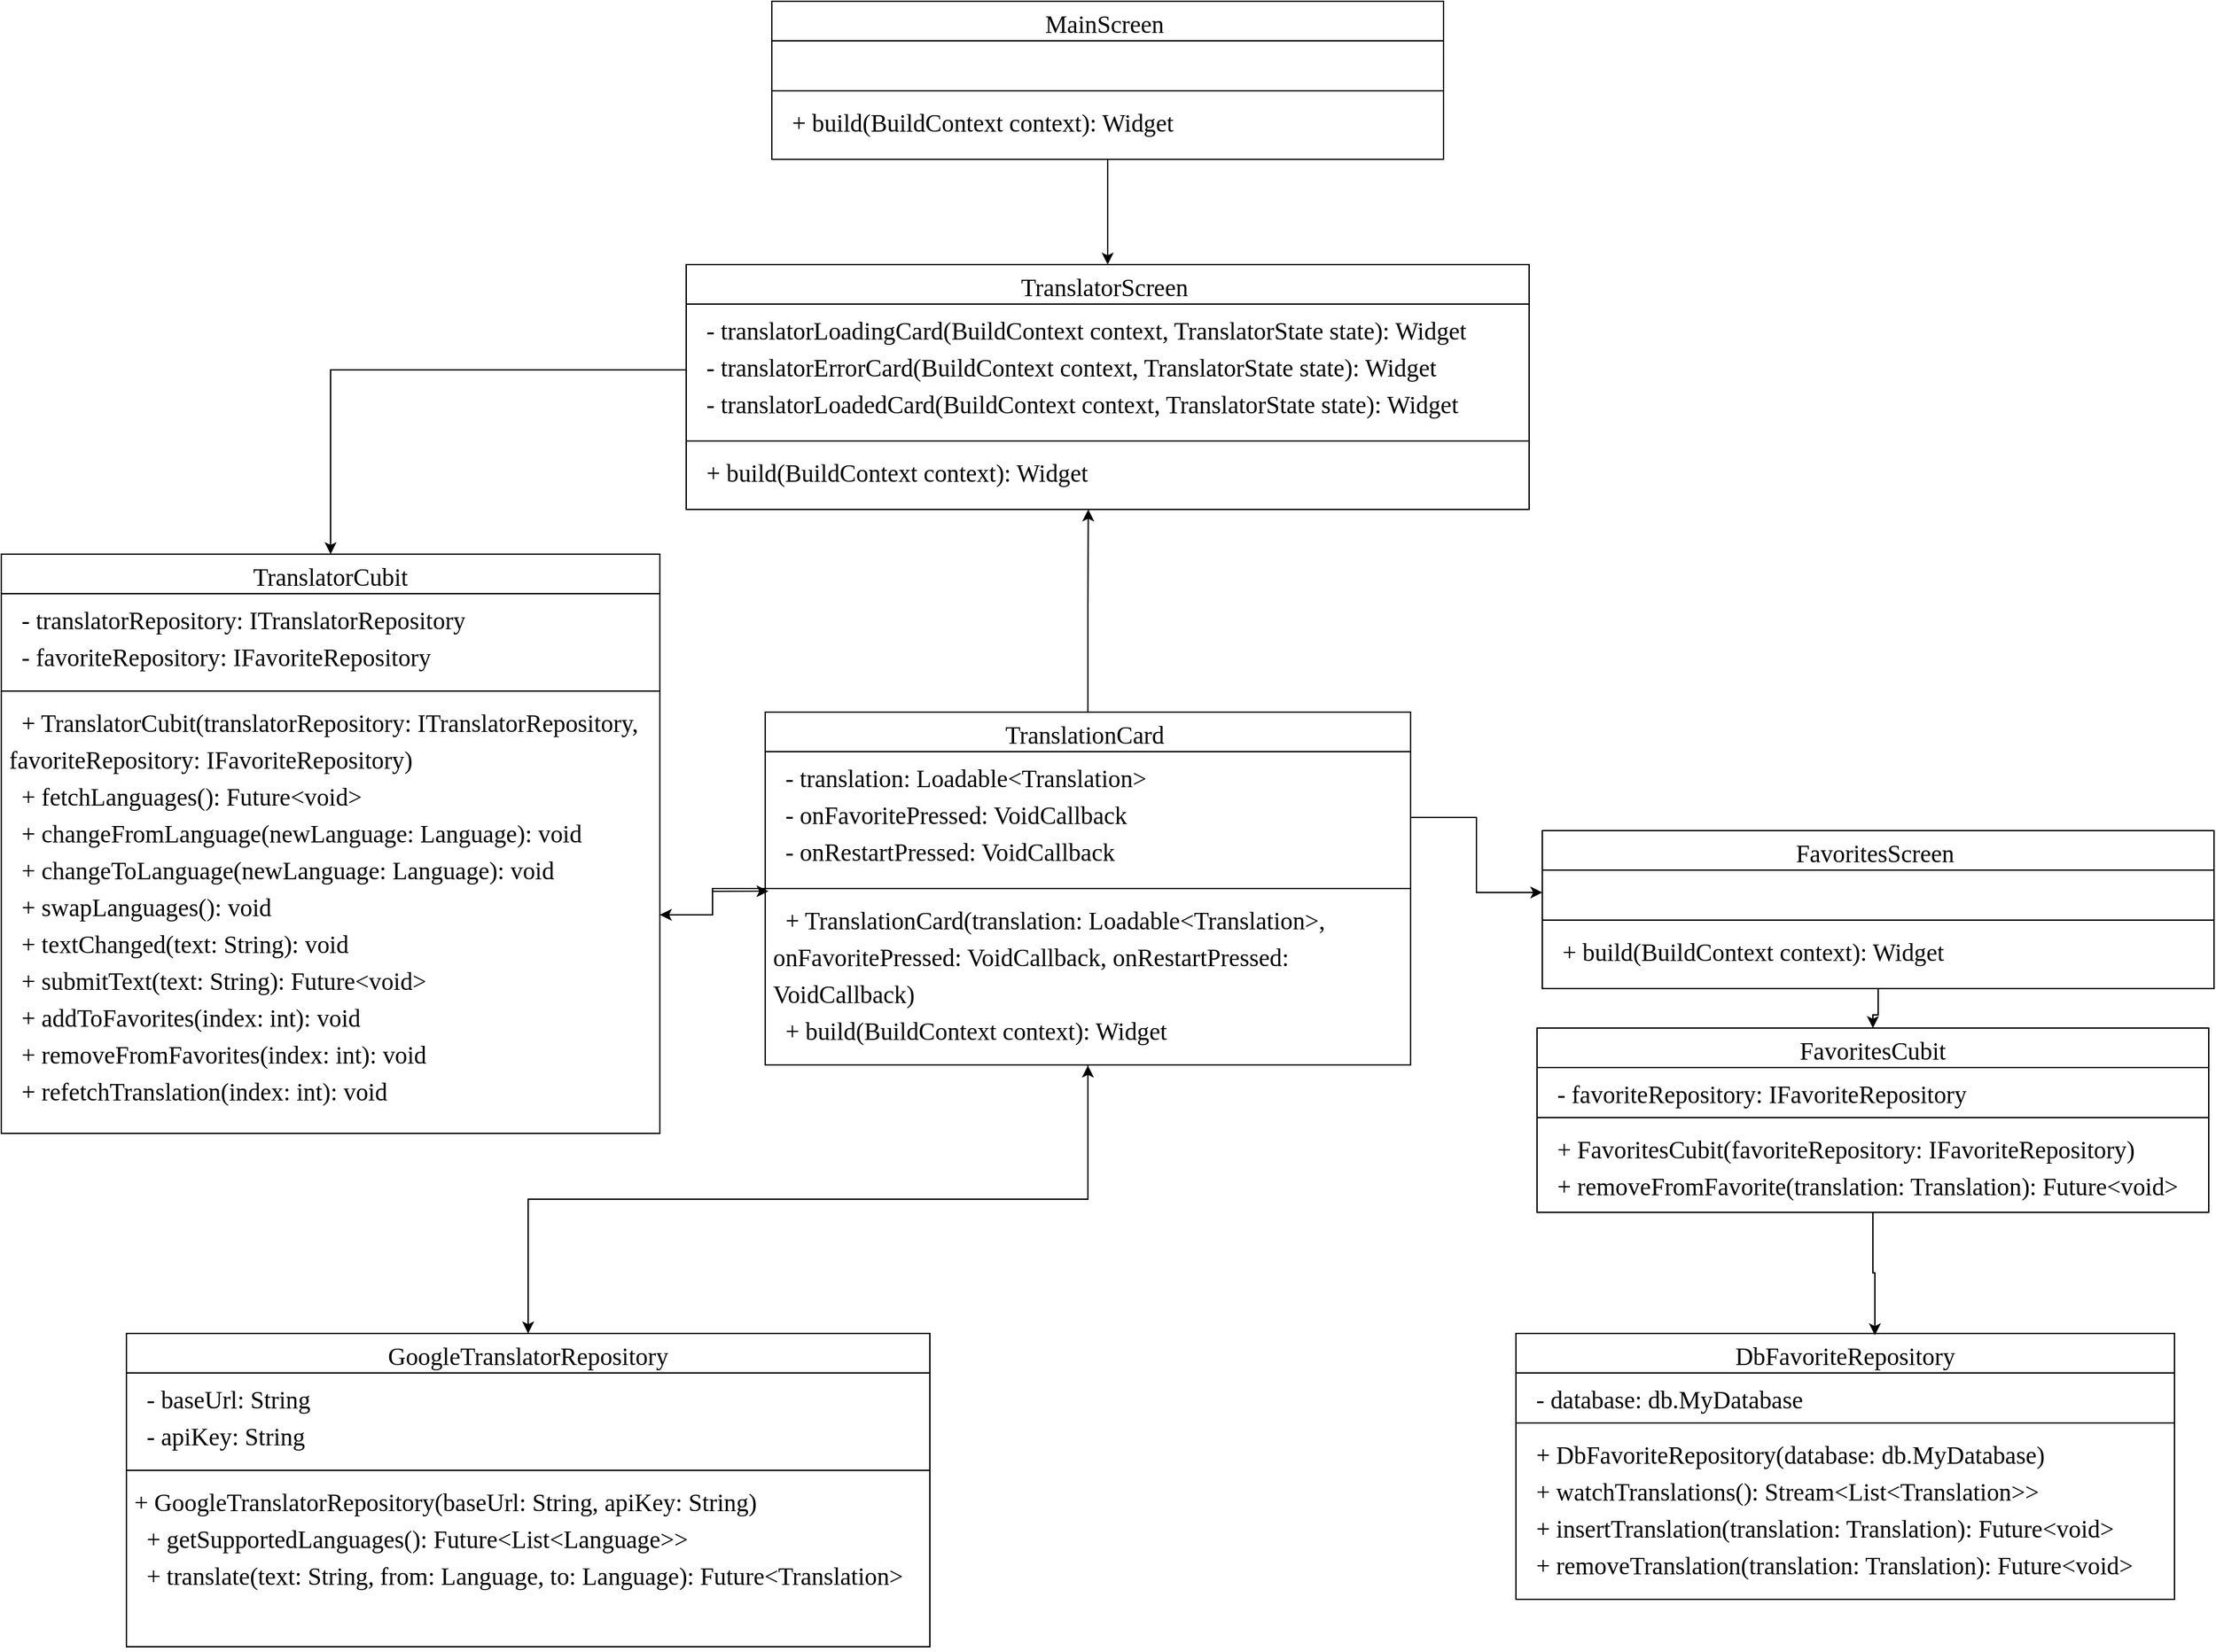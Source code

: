 <mxfile version="24.3.1" type="device">
  <diagram id="C5RBs43oDa-KdzZeNtuy" name="Page-1">
    <mxGraphModel dx="2385" dy="2534" grid="1" gridSize="10" guides="1" tooltips="1" connect="1" arrows="1" fold="1" page="1" pageScale="1" pageWidth="827" pageHeight="1169" math="0" shadow="0">
      <root>
        <mxCell id="WIyWlLk6GJQsqaUBKTNV-0" />
        <mxCell id="WIyWlLk6GJQsqaUBKTNV-1" parent="WIyWlLk6GJQsqaUBKTNV-0" />
        <mxCell id="-8hRT2i1nHLTr9b380bQ-0" value="&lt;span lang=&quot;UK&quot; style=&quot;font-weight: 400; font-size: 14pt; font-family: &amp;quot;Times New Roman&amp;quot;, serif;&quot;&gt;DbFavoriteRepository&lt;/span&gt;&lt;span style=&quot;font-family: -webkit-standard; font-size: medium; font-weight: 400;&quot;&gt;&lt;/span&gt;" style="swimlane;fontStyle=1;align=center;verticalAlign=top;childLayout=stackLayout;horizontal=1;startSize=30;horizontalStack=0;resizeParent=1;resizeParentMax=0;resizeLast=0;collapsible=1;marginBottom=0;whiteSpace=wrap;html=1;" vertex="1" parent="WIyWlLk6GJQsqaUBKTNV-1">
          <mxGeometry x="1200" y="92" width="500" height="202" as="geometry" />
        </mxCell>
        <mxCell id="-8hRT2i1nHLTr9b380bQ-1" value="&lt;p style=&quot;margin: 0cm; font-size: medium; font-family: Calibri, sans-serif; line-height: 24px;&quot; class=&quot;MsoNormal&quot;&gt;&lt;span style=&quot;font-size: 14pt; line-height: 28px; font-family: &amp;quot;Times New Roman&amp;quot;, serif;&quot; lang=&quot;UK&quot;&gt;&amp;nbsp;&amp;nbsp;- database: db.MyDatabase&lt;/span&gt;&lt;/p&gt;" style="text;strokeColor=none;fillColor=none;align=left;verticalAlign=top;spacingLeft=4;spacingRight=4;overflow=hidden;rotatable=0;points=[[0,0.5],[1,0.5]];portConstraint=eastwest;whiteSpace=wrap;html=1;" vertex="1" parent="-8hRT2i1nHLTr9b380bQ-0">
          <mxGeometry y="30" width="500" height="34" as="geometry" />
        </mxCell>
        <mxCell id="-8hRT2i1nHLTr9b380bQ-2" value="" style="line;strokeWidth=1;fillColor=none;align=left;verticalAlign=middle;spacingTop=-1;spacingLeft=3;spacingRight=3;rotatable=0;labelPosition=right;points=[];portConstraint=eastwest;strokeColor=inherit;" vertex="1" parent="-8hRT2i1nHLTr9b380bQ-0">
          <mxGeometry y="64" width="500" height="8" as="geometry" />
        </mxCell>
        <mxCell id="-8hRT2i1nHLTr9b380bQ-3" value="&lt;p style=&quot;margin: 0cm; font-size: medium; font-family: Calibri, sans-serif; line-height: 24px;&quot; class=&quot;MsoNormal&quot;&gt;&lt;span style=&quot;font-size: 14pt; line-height: 28px; font-family: &amp;quot;Times New Roman&amp;quot;, serif;&quot; lang=&quot;UK&quot;&gt;&amp;nbsp;&amp;nbsp;+ DbFavoriteRepository(database: db.MyDatabase)&lt;/span&gt;&lt;/p&gt;&lt;p style=&quot;margin: 0cm; font-size: medium; font-family: Calibri, sans-serif; line-height: 24px;&quot; class=&quot;MsoNormal&quot;&gt;&lt;span style=&quot;font-size: 14pt; line-height: 28px; font-family: &amp;quot;Times New Roman&amp;quot;, serif;&quot; lang=&quot;UK&quot;&gt;&amp;nbsp;&amp;nbsp;+ watchTranslations(): Stream&amp;lt;List&amp;lt;Translation&amp;gt;&amp;gt;&lt;/span&gt;&lt;/p&gt;&lt;p style=&quot;margin: 0cm; font-size: medium; font-family: Calibri, sans-serif; line-height: 24px;&quot; class=&quot;MsoNormal&quot;&gt;&lt;span style=&quot;font-size: 14pt; line-height: 28px; font-family: &amp;quot;Times New Roman&amp;quot;, serif;&quot; lang=&quot;UK&quot;&gt;&amp;nbsp;&amp;nbsp;+ insertTranslation(translation: Translation): Future&amp;lt;void&amp;gt;&lt;/span&gt;&lt;/p&gt;&lt;p style=&quot;margin: 0cm; font-size: medium; font-family: Calibri, sans-serif; line-height: 24px;&quot; class=&quot;MsoNormal&quot;&gt;&lt;span style=&quot;font-size: 14pt; line-height: 28px; font-family: &amp;quot;Times New Roman&amp;quot;, serif;&quot; lang=&quot;UK&quot;&gt;&amp;nbsp;&amp;nbsp;+ removeTranslation(translation: Translation): Future&amp;lt;void&amp;gt;&lt;/span&gt;&lt;/p&gt;" style="text;strokeColor=none;fillColor=none;align=left;verticalAlign=top;spacingLeft=4;spacingRight=4;overflow=hidden;rotatable=0;points=[[0,0.5],[1,0.5]];portConstraint=eastwest;whiteSpace=wrap;html=1;" vertex="1" parent="-8hRT2i1nHLTr9b380bQ-0">
          <mxGeometry y="72" width="500" height="130" as="geometry" />
        </mxCell>
        <mxCell id="-8hRT2i1nHLTr9b380bQ-4" value="&lt;span style=&quot;font-weight: 400; text-align: start; font-size: 14pt; font-family: &amp;quot;Times New Roman&amp;quot;, serif;&quot; lang=&quot;UK&quot;&gt;GoogleTranslatorRepository&lt;/span&gt;&lt;span style=&quot;font-family: -webkit-standard; font-size: medium; font-weight: 400; text-align: start;&quot;&gt;&lt;/span&gt;&lt;br&gt;&lt;br&gt;&lt;span style=&quot;font-family: -webkit-standard; font-size: medium; font-weight: 400;&quot;&gt;&lt;/span&gt;" style="swimlane;fontStyle=1;align=center;verticalAlign=top;childLayout=stackLayout;horizontal=1;startSize=30;horizontalStack=0;resizeParent=1;resizeParentMax=0;resizeLast=0;collapsible=1;marginBottom=0;whiteSpace=wrap;html=1;" vertex="1" parent="WIyWlLk6GJQsqaUBKTNV-1">
          <mxGeometry x="145" y="92" width="610" height="238" as="geometry" />
        </mxCell>
        <mxCell id="-8hRT2i1nHLTr9b380bQ-5" value="&lt;p style=&quot;margin: 0cm; font-size: medium; font-family: Calibri, sans-serif; line-height: 24px;&quot; class=&quot;MsoNormal&quot;&gt;&lt;span style=&quot;font-size: 14pt; line-height: 28px; font-family: &amp;quot;Times New Roman&amp;quot;, serif;&quot; lang=&quot;UK&quot;&gt;&amp;nbsp;&amp;nbsp;- baseUrl: String&lt;/span&gt;&lt;/p&gt;&lt;p style=&quot;margin: 0cm; font-size: medium; font-family: Calibri, sans-serif; line-height: 24px;&quot; class=&quot;MsoNormal&quot;&gt;&lt;span style=&quot;font-size: 14pt; line-height: 28px; font-family: &amp;quot;Times New Roman&amp;quot;, serif;&quot; lang=&quot;UK&quot;&gt;&amp;nbsp;&amp;nbsp;- apiKey: String&lt;/span&gt;&lt;/p&gt;" style="text;strokeColor=none;fillColor=none;align=left;verticalAlign=top;spacingLeft=4;spacingRight=4;overflow=hidden;rotatable=0;points=[[0,0.5],[1,0.5]];portConstraint=eastwest;whiteSpace=wrap;html=1;" vertex="1" parent="-8hRT2i1nHLTr9b380bQ-4">
          <mxGeometry y="30" width="610" height="70" as="geometry" />
        </mxCell>
        <mxCell id="-8hRT2i1nHLTr9b380bQ-6" value="" style="line;strokeWidth=1;fillColor=none;align=left;verticalAlign=middle;spacingTop=-1;spacingLeft=3;spacingRight=3;rotatable=0;labelPosition=right;points=[];portConstraint=eastwest;strokeColor=inherit;" vertex="1" parent="-8hRT2i1nHLTr9b380bQ-4">
          <mxGeometry y="100" width="610" height="8" as="geometry" />
        </mxCell>
        <mxCell id="-8hRT2i1nHLTr9b380bQ-7" value="&lt;p style=&quot;margin: 0cm; font-size: medium; font-family: Calibri, sans-serif; line-height: 24px;&quot; class=&quot;MsoNormal&quot;&gt;&lt;span style=&quot;font-size: 14pt; line-height: 28px; font-family: &amp;quot;Times New Roman&amp;quot;, serif;&quot; lang=&quot;UK&quot;&gt;+ GoogleTranslatorRepository(baseUrl: String, apiKey: String)&lt;/span&gt;&lt;/p&gt;&lt;p style=&quot;margin: 0cm; font-size: medium; font-family: Calibri, sans-serif; line-height: 24px;&quot; class=&quot;MsoNormal&quot;&gt;&lt;span style=&quot;font-size: 14pt; line-height: 28px; font-family: &amp;quot;Times New Roman&amp;quot;, serif;&quot; lang=&quot;UK&quot;&gt;&amp;nbsp;&amp;nbsp;+ getSupportedLanguages(): Future&amp;lt;List&amp;lt;Language&amp;gt;&amp;gt;&lt;/span&gt;&lt;/p&gt;&lt;p style=&quot;margin: 0cm; font-size: medium; font-family: Calibri, sans-serif; line-height: 24px;&quot; class=&quot;MsoNormal&quot;&gt;&lt;span style=&quot;font-size: 14pt; line-height: 28px; font-family: &amp;quot;Times New Roman&amp;quot;, serif;&quot; lang=&quot;UK&quot;&gt;&amp;nbsp;&amp;nbsp;+ translate(text: String, from: Language, to: Language): Future&amp;lt;Translation&amp;gt;&lt;/span&gt;&lt;/p&gt;" style="text;strokeColor=none;fillColor=none;align=left;verticalAlign=top;spacingLeft=4;spacingRight=4;overflow=hidden;rotatable=0;points=[[0,0.5],[1,0.5]];portConstraint=eastwest;whiteSpace=wrap;html=1;" vertex="1" parent="-8hRT2i1nHLTr9b380bQ-4">
          <mxGeometry y="108" width="610" height="130" as="geometry" />
        </mxCell>
        <mxCell id="-8hRT2i1nHLTr9b380bQ-8" value="&lt;span style=&quot;font-weight: 400; text-align: start; font-size: 14pt; font-family: &amp;quot;Times New Roman&amp;quot;, serif;&quot; lang=&quot;UK&quot;&gt;FavoritesCubit&lt;/span&gt;&lt;span style=&quot;font-family: -webkit-standard; font-size: medium; font-weight: 400; text-align: start;&quot;&gt;&lt;/span&gt;&lt;br&gt;&lt;br&gt;&lt;span style=&quot;font-family: -webkit-standard; font-size: medium; font-weight: 400;&quot;&gt;&lt;/span&gt;" style="swimlane;fontStyle=1;align=center;verticalAlign=top;childLayout=stackLayout;horizontal=1;startSize=30;horizontalStack=0;resizeParent=1;resizeParentMax=0;resizeLast=0;collapsible=1;marginBottom=0;whiteSpace=wrap;html=1;" vertex="1" parent="WIyWlLk6GJQsqaUBKTNV-1">
          <mxGeometry x="1216" y="-140" width="510" height="140" as="geometry" />
        </mxCell>
        <mxCell id="-8hRT2i1nHLTr9b380bQ-9" value="&lt;p style=&quot;margin: 0cm; font-size: medium; font-family: Calibri, sans-serif; line-height: 24px;&quot; class=&quot;MsoNormal&quot;&gt;&lt;span style=&quot;font-size: 14pt; line-height: 28px; font-family: &amp;quot;Times New Roman&amp;quot;, serif;&quot; lang=&quot;UK&quot;&gt;&amp;nbsp;&amp;nbsp;- favoriteRepository: IFavoriteRepository&lt;/span&gt;&lt;/p&gt;" style="text;strokeColor=none;fillColor=none;align=left;verticalAlign=top;spacingLeft=4;spacingRight=4;overflow=hidden;rotatable=0;points=[[0,0.5],[1,0.5]];portConstraint=eastwest;whiteSpace=wrap;html=1;" vertex="1" parent="-8hRT2i1nHLTr9b380bQ-8">
          <mxGeometry y="30" width="510" height="34" as="geometry" />
        </mxCell>
        <mxCell id="-8hRT2i1nHLTr9b380bQ-10" value="" style="line;strokeWidth=1;fillColor=none;align=left;verticalAlign=middle;spacingTop=-1;spacingLeft=3;spacingRight=3;rotatable=0;labelPosition=right;points=[];portConstraint=eastwest;strokeColor=inherit;" vertex="1" parent="-8hRT2i1nHLTr9b380bQ-8">
          <mxGeometry y="64" width="510" height="8" as="geometry" />
        </mxCell>
        <mxCell id="-8hRT2i1nHLTr9b380bQ-11" value="&lt;p style=&quot;margin: 0cm; font-size: medium; font-family: Calibri, sans-serif; line-height: 24px;&quot; class=&quot;MsoNormal&quot;&gt;&lt;span style=&quot;font-size: 14pt; line-height: 28px; font-family: &amp;quot;Times New Roman&amp;quot;, serif;&quot; lang=&quot;UK&quot;&gt;&amp;nbsp;&amp;nbsp;+ FavoritesCubit(favoriteRepository: IFavoriteRepository)&lt;/span&gt;&lt;/p&gt;&lt;p style=&quot;margin: 0cm; font-size: medium; font-family: Calibri, sans-serif; line-height: 24px;&quot; class=&quot;MsoNormal&quot;&gt;&lt;span style=&quot;font-size: 14pt; line-height: 28px; font-family: &amp;quot;Times New Roman&amp;quot;, serif;&quot; lang=&quot;UK&quot;&gt;&amp;nbsp;&amp;nbsp;+ removeFromFavorite(translation: Translation): Future&amp;lt;void&amp;gt;&lt;/span&gt;&lt;/p&gt;" style="text;strokeColor=none;fillColor=none;align=left;verticalAlign=top;spacingLeft=4;spacingRight=4;overflow=hidden;rotatable=0;points=[[0,0.5],[1,0.5]];portConstraint=eastwest;whiteSpace=wrap;html=1;" vertex="1" parent="-8hRT2i1nHLTr9b380bQ-8">
          <mxGeometry y="72" width="510" height="68" as="geometry" />
        </mxCell>
        <mxCell id="-8hRT2i1nHLTr9b380bQ-12" value="&lt;span style=&quot;font-weight: 400; text-align: start; font-size: 14pt; font-family: &amp;quot;Times New Roman&amp;quot;, serif;&quot; lang=&quot;UK&quot;&gt;TranslatorCubit&lt;/span&gt;&lt;span style=&quot;font-family: -webkit-standard; font-size: medium; font-weight: 400; text-align: start;&quot;&gt;&lt;/span&gt;&lt;br&gt;&lt;br&gt;&lt;span style=&quot;font-family: -webkit-standard; font-size: medium; font-weight: 400;&quot;&gt;&lt;/span&gt;" style="swimlane;fontStyle=1;align=center;verticalAlign=top;childLayout=stackLayout;horizontal=1;startSize=30;horizontalStack=0;resizeParent=1;resizeParentMax=0;resizeLast=0;collapsible=1;marginBottom=0;whiteSpace=wrap;html=1;" vertex="1" parent="WIyWlLk6GJQsqaUBKTNV-1">
          <mxGeometry x="50" y="-500" width="500" height="440" as="geometry" />
        </mxCell>
        <mxCell id="-8hRT2i1nHLTr9b380bQ-13" value="&lt;p style=&quot;margin: 0cm; font-size: medium; font-family: Calibri, sans-serif; line-height: 24px;&quot; class=&quot;MsoNormal&quot;&gt;&lt;span style=&quot;font-size: 14pt; line-height: 28px; font-family: &amp;quot;Times New Roman&amp;quot;, serif;&quot; lang=&quot;UK&quot;&gt;&amp;nbsp;&amp;nbsp;- translatorRepository: ITranslatorRepository&lt;/span&gt;&lt;/p&gt;&lt;p style=&quot;margin: 0cm; font-size: medium; font-family: Calibri, sans-serif; line-height: 24px;&quot; class=&quot;MsoNormal&quot;&gt;&lt;span style=&quot;font-size: 14pt; line-height: 28px; font-family: &amp;quot;Times New Roman&amp;quot;, serif;&quot; lang=&quot;UK&quot;&gt;&amp;nbsp;&amp;nbsp;- favoriteRepository: IFavoriteRepository&lt;/span&gt;&lt;/p&gt;" style="text;strokeColor=none;fillColor=none;align=left;verticalAlign=top;spacingLeft=4;spacingRight=4;overflow=hidden;rotatable=0;points=[[0,0.5],[1,0.5]];portConstraint=eastwest;whiteSpace=wrap;html=1;" vertex="1" parent="-8hRT2i1nHLTr9b380bQ-12">
          <mxGeometry y="30" width="500" height="70" as="geometry" />
        </mxCell>
        <mxCell id="-8hRT2i1nHLTr9b380bQ-14" value="" style="line;strokeWidth=1;fillColor=none;align=left;verticalAlign=middle;spacingTop=-1;spacingLeft=3;spacingRight=3;rotatable=0;labelPosition=right;points=[];portConstraint=eastwest;strokeColor=inherit;" vertex="1" parent="-8hRT2i1nHLTr9b380bQ-12">
          <mxGeometry y="100" width="500" height="8" as="geometry" />
        </mxCell>
        <mxCell id="-8hRT2i1nHLTr9b380bQ-15" value="&lt;p style=&quot;margin: 0cm; font-size: medium; font-family: Calibri, sans-serif; line-height: 24px;&quot; class=&quot;MsoNormal&quot;&gt;&lt;span style=&quot;font-size: 14pt; line-height: 28px; font-family: &amp;quot;Times New Roman&amp;quot;, serif;&quot; lang=&quot;UK&quot;&gt;&amp;nbsp;&amp;nbsp;+ TranslatorCubit(translatorRepository: ITranslatorRepository, favoriteRepository: IFavoriteRepository)&lt;/span&gt;&lt;/p&gt;&lt;p style=&quot;margin: 0cm; font-size: medium; font-family: Calibri, sans-serif; line-height: 24px;&quot; class=&quot;MsoNormal&quot;&gt;&lt;span style=&quot;font-size: 14pt; line-height: 28px; font-family: &amp;quot;Times New Roman&amp;quot;, serif;&quot; lang=&quot;UK&quot;&gt;&amp;nbsp;&amp;nbsp;+ fetchLanguages(): Future&amp;lt;void&amp;gt;&lt;/span&gt;&lt;/p&gt;&lt;p style=&quot;margin: 0cm; font-size: medium; font-family: Calibri, sans-serif; line-height: 24px;&quot; class=&quot;MsoNormal&quot;&gt;&lt;span style=&quot;font-size: 14pt; line-height: 28px; font-family: &amp;quot;Times New Roman&amp;quot;, serif;&quot; lang=&quot;UK&quot;&gt;&amp;nbsp;&amp;nbsp;+ changeFromLanguage(newLanguage: Language): void&lt;/span&gt;&lt;/p&gt;&lt;p style=&quot;margin: 0cm; font-size: medium; font-family: Calibri, sans-serif; line-height: 24px;&quot; class=&quot;MsoNormal&quot;&gt;&lt;span style=&quot;font-size: 14pt; line-height: 28px; font-family: &amp;quot;Times New Roman&amp;quot;, serif;&quot; lang=&quot;UK&quot;&gt;&amp;nbsp;&amp;nbsp;+ changeToLanguage(newLanguage: Language): void&lt;/span&gt;&lt;/p&gt;&lt;p style=&quot;margin: 0cm; font-size: medium; font-family: Calibri, sans-serif; line-height: 24px;&quot; class=&quot;MsoNormal&quot;&gt;&lt;span style=&quot;font-size: 14pt; line-height: 28px; font-family: &amp;quot;Times New Roman&amp;quot;, serif;&quot; lang=&quot;UK&quot;&gt;&amp;nbsp;&amp;nbsp;+ swapLanguages(): void&lt;/span&gt;&lt;/p&gt;&lt;p style=&quot;margin: 0cm; font-size: medium; font-family: Calibri, sans-serif; line-height: 24px;&quot; class=&quot;MsoNormal&quot;&gt;&lt;span style=&quot;font-size: 14pt; line-height: 28px; font-family: &amp;quot;Times New Roman&amp;quot;, serif;&quot; lang=&quot;UK&quot;&gt;&amp;nbsp;&amp;nbsp;+ textChanged(text: String): void&lt;/span&gt;&lt;/p&gt;&lt;p style=&quot;margin: 0cm; font-size: medium; font-family: Calibri, sans-serif; line-height: 24px;&quot; class=&quot;MsoNormal&quot;&gt;&lt;span style=&quot;font-size: 14pt; line-height: 28px; font-family: &amp;quot;Times New Roman&amp;quot;, serif;&quot; lang=&quot;UK&quot;&gt;&amp;nbsp;&amp;nbsp;+ submitText(text: String): Future&amp;lt;void&amp;gt;&lt;/span&gt;&lt;/p&gt;&lt;p style=&quot;margin: 0cm; font-size: medium; font-family: Calibri, sans-serif; line-height: 24px;&quot; class=&quot;MsoNormal&quot;&gt;&lt;span style=&quot;font-size: 14pt; line-height: 28px; font-family: &amp;quot;Times New Roman&amp;quot;, serif;&quot; lang=&quot;UK&quot;&gt;&amp;nbsp;&amp;nbsp;+ addToFavorites(index: int): void&lt;/span&gt;&lt;/p&gt;&lt;p style=&quot;margin: 0cm; font-size: medium; font-family: Calibri, sans-serif; line-height: 24px;&quot; class=&quot;MsoNormal&quot;&gt;&lt;span style=&quot;font-size: 14pt; line-height: 28px; font-family: &amp;quot;Times New Roman&amp;quot;, serif;&quot; lang=&quot;UK&quot;&gt;&amp;nbsp;&amp;nbsp;+ removeFromFavorites(index: int): void&lt;/span&gt;&lt;/p&gt;&lt;p style=&quot;margin: 0cm; font-size: medium; font-family: Calibri, sans-serif; line-height: 24px;&quot; class=&quot;MsoNormal&quot;&gt;&lt;span style=&quot;font-size: 14pt; line-height: 28px; font-family: &amp;quot;Times New Roman&amp;quot;, serif;&quot; lang=&quot;UK&quot;&gt;&amp;nbsp;&amp;nbsp;+ refetchTranslation(index: int): void&lt;/span&gt;&lt;/p&gt;" style="text;strokeColor=none;fillColor=none;align=left;verticalAlign=top;spacingLeft=4;spacingRight=4;overflow=hidden;rotatable=0;points=[[0,0.5],[1,0.5]];portConstraint=eastwest;whiteSpace=wrap;html=1;" vertex="1" parent="-8hRT2i1nHLTr9b380bQ-12">
          <mxGeometry y="108" width="500" height="332" as="geometry" />
        </mxCell>
        <mxCell id="-8hRT2i1nHLTr9b380bQ-36" style="edgeStyle=orthogonalEdgeStyle;rounded=0;orthogonalLoop=1;jettySize=auto;html=1;entryX=1;entryY=0.5;entryDx=0;entryDy=0;" edge="1" parent="WIyWlLk6GJQsqaUBKTNV-1" source="-8hRT2i1nHLTr9b380bQ-16" target="-8hRT2i1nHLTr9b380bQ-15">
          <mxGeometry relative="1" as="geometry" />
        </mxCell>
        <mxCell id="-8hRT2i1nHLTr9b380bQ-40" style="edgeStyle=orthogonalEdgeStyle;rounded=0;orthogonalLoop=1;jettySize=auto;html=1;" edge="1" parent="WIyWlLk6GJQsqaUBKTNV-1" source="-8hRT2i1nHLTr9b380bQ-16" target="-8hRT2i1nHLTr9b380bQ-4">
          <mxGeometry relative="1" as="geometry" />
        </mxCell>
        <mxCell id="-8hRT2i1nHLTr9b380bQ-16" value="&lt;span style=&quot;font-weight: 400; text-align: start; font-size: 14pt; font-family: &amp;quot;Times New Roman&amp;quot;, serif;&quot; lang=&quot;UK&quot;&gt;TranslationCard&amp;nbsp;&lt;/span&gt;&lt;span style=&quot;font-family: -webkit-standard; font-size: medium; font-weight: 400; text-align: start;&quot;&gt;&lt;/span&gt;&lt;br&gt;&lt;br&gt;&lt;span style=&quot;font-family: -webkit-standard; font-size: medium; font-weight: 400;&quot;&gt;&lt;/span&gt;" style="swimlane;fontStyle=1;align=center;verticalAlign=top;childLayout=stackLayout;horizontal=1;startSize=30;horizontalStack=0;resizeParent=1;resizeParentMax=0;resizeLast=0;collapsible=1;marginBottom=0;whiteSpace=wrap;html=1;" vertex="1" parent="WIyWlLk6GJQsqaUBKTNV-1">
          <mxGeometry x="630" y="-380" width="490" height="268" as="geometry" />
        </mxCell>
        <mxCell id="-8hRT2i1nHLTr9b380bQ-17" value="&lt;p style=&quot;margin: 0cm; font-size: medium; font-family: Calibri, sans-serif; line-height: 24px;&quot; class=&quot;MsoNormal&quot;&gt;&lt;span style=&quot;font-size: 14pt; line-height: 28px; font-family: &amp;quot;Times New Roman&amp;quot;, serif;&quot; lang=&quot;UK&quot;&gt;&amp;nbsp;&amp;nbsp;- translation: Loadable&amp;lt;Translation&amp;gt;&lt;/span&gt;&lt;/p&gt;&lt;p style=&quot;margin: 0cm; font-size: medium; font-family: Calibri, sans-serif; line-height: 24px;&quot; class=&quot;MsoNormal&quot;&gt;&lt;span style=&quot;font-size: 14pt; line-height: 28px; font-family: &amp;quot;Times New Roman&amp;quot;, serif;&quot; lang=&quot;UK&quot;&gt;&amp;nbsp;&amp;nbsp;- onFavoritePressed: VoidCallback&lt;/span&gt;&lt;/p&gt;&lt;p style=&quot;margin: 0cm; font-size: medium; font-family: Calibri, sans-serif; line-height: 24px;&quot; class=&quot;MsoNormal&quot;&gt;&lt;span style=&quot;font-size: 14pt; line-height: 28px; font-family: &amp;quot;Times New Roman&amp;quot;, serif;&quot; lang=&quot;UK&quot;&gt;&amp;nbsp;&amp;nbsp;- onRestartPressed: VoidCallback&lt;/span&gt;&lt;/p&gt;" style="text;strokeColor=none;fillColor=none;align=left;verticalAlign=top;spacingLeft=4;spacingRight=4;overflow=hidden;rotatable=0;points=[[0,0.5],[1,0.5]];portConstraint=eastwest;whiteSpace=wrap;html=1;" vertex="1" parent="-8hRT2i1nHLTr9b380bQ-16">
          <mxGeometry y="30" width="490" height="100" as="geometry" />
        </mxCell>
        <mxCell id="-8hRT2i1nHLTr9b380bQ-18" value="" style="line;strokeWidth=1;fillColor=none;align=left;verticalAlign=middle;spacingTop=-1;spacingLeft=3;spacingRight=3;rotatable=0;labelPosition=right;points=[];portConstraint=eastwest;strokeColor=inherit;" vertex="1" parent="-8hRT2i1nHLTr9b380bQ-16">
          <mxGeometry y="130" width="490" height="8" as="geometry" />
        </mxCell>
        <mxCell id="-8hRT2i1nHLTr9b380bQ-19" value="&lt;p style=&quot;margin: 0cm; font-size: medium; font-family: Calibri, sans-serif; line-height: 24px;&quot; class=&quot;MsoNormal&quot;&gt;&lt;span style=&quot;font-size: 14pt; line-height: 28px; font-family: &amp;quot;Times New Roman&amp;quot;, serif;&quot; lang=&quot;UK&quot;&gt;&amp;nbsp;&amp;nbsp;+ TranslationCard(translation: Loadable&amp;lt;Translation&amp;gt;, onFavoritePressed: VoidCallback, onRestartPressed: VoidCallback)&lt;/span&gt;&lt;/p&gt;&lt;p style=&quot;margin: 0cm; font-size: medium; font-family: Calibri, sans-serif; line-height: 24px;&quot; class=&quot;MsoNormal&quot;&gt;&lt;span style=&quot;font-size: 14pt; line-height: 28px; font-family: &amp;quot;Times New Roman&amp;quot;, serif;&quot; lang=&quot;UK&quot;&gt;&amp;nbsp;&amp;nbsp;+ build(BuildContext context): Widget&lt;/span&gt;&lt;/p&gt;" style="text;strokeColor=none;fillColor=none;align=left;verticalAlign=top;spacingLeft=4;spacingRight=4;overflow=hidden;rotatable=0;points=[[0,0.5],[1,0.5]];portConstraint=eastwest;whiteSpace=wrap;html=1;" vertex="1" parent="-8hRT2i1nHLTr9b380bQ-16">
          <mxGeometry y="138" width="490" height="130" as="geometry" />
        </mxCell>
        <mxCell id="-8hRT2i1nHLTr9b380bQ-38" style="edgeStyle=orthogonalEdgeStyle;rounded=0;orthogonalLoop=1;jettySize=auto;html=1;entryX=0.5;entryY=0;entryDx=0;entryDy=0;" edge="1" parent="WIyWlLk6GJQsqaUBKTNV-1" source="-8hRT2i1nHLTr9b380bQ-20" target="-8hRT2i1nHLTr9b380bQ-8">
          <mxGeometry relative="1" as="geometry" />
        </mxCell>
        <mxCell id="-8hRT2i1nHLTr9b380bQ-20" value="&lt;span style=&quot;font-weight: 400; text-align: start; font-size: 14pt; font-family: &amp;quot;Times New Roman&amp;quot;, serif;&quot; lang=&quot;UK&quot;&gt;FavoritesScreen&amp;nbsp;&lt;/span&gt;&lt;span style=&quot;font-family: -webkit-standard; font-size: medium; font-weight: 400; text-align: start;&quot;&gt;&lt;/span&gt;&lt;br&gt;&lt;span style=&quot;font-family: -webkit-standard; font-size: medium; font-weight: 400;&quot;&gt;&lt;/span&gt;" style="swimlane;fontStyle=1;align=center;verticalAlign=top;childLayout=stackLayout;horizontal=1;startSize=30;horizontalStack=0;resizeParent=1;resizeParentMax=0;resizeLast=0;collapsible=1;marginBottom=0;whiteSpace=wrap;html=1;" vertex="1" parent="WIyWlLk6GJQsqaUBKTNV-1">
          <mxGeometry x="1220" y="-290" width="510" height="120" as="geometry" />
        </mxCell>
        <mxCell id="-8hRT2i1nHLTr9b380bQ-21" value="&lt;p style=&quot;margin: 0cm; font-size: medium; font-family: Calibri, sans-serif; line-height: 24px;&quot; class=&quot;MsoNormal&quot;&gt;&lt;br&gt;&lt;/p&gt;" style="text;strokeColor=none;fillColor=none;align=left;verticalAlign=top;spacingLeft=4;spacingRight=4;overflow=hidden;rotatable=0;points=[[0,0.5],[1,0.5]];portConstraint=eastwest;whiteSpace=wrap;html=1;" vertex="1" parent="-8hRT2i1nHLTr9b380bQ-20">
          <mxGeometry y="30" width="510" height="34" as="geometry" />
        </mxCell>
        <mxCell id="-8hRT2i1nHLTr9b380bQ-22" value="" style="line;strokeWidth=1;fillColor=none;align=left;verticalAlign=middle;spacingTop=-1;spacingLeft=3;spacingRight=3;rotatable=0;labelPosition=right;points=[];portConstraint=eastwest;strokeColor=inherit;" vertex="1" parent="-8hRT2i1nHLTr9b380bQ-20">
          <mxGeometry y="64" width="510" height="8" as="geometry" />
        </mxCell>
        <mxCell id="-8hRT2i1nHLTr9b380bQ-23" value="&lt;p style=&quot;margin: 0cm; font-size: medium; font-family: Calibri, sans-serif; line-height: 24px;&quot; class=&quot;MsoNormal&quot;&gt;&lt;span style=&quot;font-size: 14pt; line-height: 28px; font-family: &amp;quot;Times New Roman&amp;quot;, serif;&quot; lang=&quot;UK&quot;&gt;&amp;nbsp;&amp;nbsp;+ build(BuildContext context): Widget&lt;/span&gt;&lt;/p&gt;" style="text;strokeColor=none;fillColor=none;align=left;verticalAlign=top;spacingLeft=4;spacingRight=4;overflow=hidden;rotatable=0;points=[[0,0.5],[1,0.5]];portConstraint=eastwest;whiteSpace=wrap;html=1;" vertex="1" parent="-8hRT2i1nHLTr9b380bQ-20">
          <mxGeometry y="72" width="510" height="48" as="geometry" />
        </mxCell>
        <mxCell id="-8hRT2i1nHLTr9b380bQ-33" style="edgeStyle=orthogonalEdgeStyle;rounded=0;orthogonalLoop=1;jettySize=auto;html=1;entryX=0.5;entryY=0;entryDx=0;entryDy=0;" edge="1" parent="WIyWlLk6GJQsqaUBKTNV-1" source="-8hRT2i1nHLTr9b380bQ-24" target="-8hRT2i1nHLTr9b380bQ-28">
          <mxGeometry relative="1" as="geometry" />
        </mxCell>
        <mxCell id="-8hRT2i1nHLTr9b380bQ-24" value="&lt;span style=&quot;font-weight: 400; text-align: start; font-size: 14pt; font-family: &amp;quot;Times New Roman&amp;quot;, serif;&quot; lang=&quot;UK&quot;&gt;MainScreen&amp;nbsp;&lt;/span&gt;&lt;span style=&quot;font-family: -webkit-standard; font-size: medium; font-weight: 400; text-align: start;&quot;&gt;&lt;/span&gt;&lt;br&gt;&lt;span style=&quot;font-family: -webkit-standard; font-size: medium; font-weight: 400;&quot;&gt;&lt;/span&gt;" style="swimlane;fontStyle=1;align=center;verticalAlign=top;childLayout=stackLayout;horizontal=1;startSize=30;horizontalStack=0;resizeParent=1;resizeParentMax=0;resizeLast=0;collapsible=1;marginBottom=0;whiteSpace=wrap;html=1;" vertex="1" parent="WIyWlLk6GJQsqaUBKTNV-1">
          <mxGeometry x="635" y="-920" width="510" height="120" as="geometry" />
        </mxCell>
        <mxCell id="-8hRT2i1nHLTr9b380bQ-25" value="&lt;p style=&quot;margin: 0cm; font-size: medium; font-family: Calibri, sans-serif; line-height: 24px;&quot; class=&quot;MsoNormal&quot;&gt;&lt;br&gt;&lt;/p&gt;" style="text;strokeColor=none;fillColor=none;align=left;verticalAlign=top;spacingLeft=4;spacingRight=4;overflow=hidden;rotatable=0;points=[[0,0.5],[1,0.5]];portConstraint=eastwest;whiteSpace=wrap;html=1;" vertex="1" parent="-8hRT2i1nHLTr9b380bQ-24">
          <mxGeometry y="30" width="510" height="34" as="geometry" />
        </mxCell>
        <mxCell id="-8hRT2i1nHLTr9b380bQ-26" value="" style="line;strokeWidth=1;fillColor=none;align=left;verticalAlign=middle;spacingTop=-1;spacingLeft=3;spacingRight=3;rotatable=0;labelPosition=right;points=[];portConstraint=eastwest;strokeColor=inherit;" vertex="1" parent="-8hRT2i1nHLTr9b380bQ-24">
          <mxGeometry y="64" width="510" height="8" as="geometry" />
        </mxCell>
        <mxCell id="-8hRT2i1nHLTr9b380bQ-27" value="&lt;p style=&quot;margin: 0cm; font-size: medium; font-family: Calibri, sans-serif; line-height: 24px;&quot; class=&quot;MsoNormal&quot;&gt;&lt;span style=&quot;font-size: 14pt; line-height: 28px; font-family: &amp;quot;Times New Roman&amp;quot;, serif;&quot; lang=&quot;UK&quot;&gt;&amp;nbsp;&amp;nbsp;+ build(BuildContext context): Widget&lt;/span&gt;&lt;/p&gt;" style="text;strokeColor=none;fillColor=none;align=left;verticalAlign=top;spacingLeft=4;spacingRight=4;overflow=hidden;rotatable=0;points=[[0,0.5],[1,0.5]];portConstraint=eastwest;whiteSpace=wrap;html=1;" vertex="1" parent="-8hRT2i1nHLTr9b380bQ-24">
          <mxGeometry y="72" width="510" height="48" as="geometry" />
        </mxCell>
        <mxCell id="-8hRT2i1nHLTr9b380bQ-28" value="&lt;span style=&quot;font-weight: 400; text-align: start; font-size: 14pt; font-family: &amp;quot;Times New Roman&amp;quot;, serif;&quot; lang=&quot;UK&quot;&gt;TranslatorScreen&amp;nbsp;&lt;/span&gt;&lt;span style=&quot;font-family: -webkit-standard; font-size: medium; font-weight: 400; text-align: start;&quot;&gt;&lt;/span&gt;&lt;br&gt;&lt;span style=&quot;font-family: -webkit-standard; font-size: medium; font-weight: 400;&quot;&gt;&lt;/span&gt;" style="swimlane;fontStyle=1;align=center;verticalAlign=top;childLayout=stackLayout;horizontal=1;startSize=30;horizontalStack=0;resizeParent=1;resizeParentMax=0;resizeLast=0;collapsible=1;marginBottom=0;whiteSpace=wrap;html=1;" vertex="1" parent="WIyWlLk6GJQsqaUBKTNV-1">
          <mxGeometry x="570" y="-720" width="640" height="186" as="geometry" />
        </mxCell>
        <mxCell id="-8hRT2i1nHLTr9b380bQ-29" value="&lt;p style=&quot;margin: 0cm; font-size: medium; font-family: Calibri, sans-serif; caret-color: rgb(0, 0, 0); color: rgb(0, 0, 0); font-style: normal; font-variant-caps: normal; font-weight: 400; letter-spacing: normal; orphans: auto; text-align: start; text-indent: 0px; text-transform: none; white-space: normal; widows: auto; word-spacing: 0px; -webkit-text-stroke-width: 0px; text-decoration: none; line-height: 24px;&quot; class=&quot;MsoNormal&quot;&gt;&lt;span style=&quot;font-size: 14pt; line-height: 28px; font-family: &amp;quot;Times New Roman&amp;quot;, serif;&quot; lang=&quot;UK&quot;&gt;&lt;span&gt;&amp;nbsp;&lt;span class=&quot;Apple-converted-space&quot;&gt;&amp;nbsp;&lt;/span&gt;&lt;/span&gt;- translatorLoadingCard(BuildContext context, TranslatorState state): Widget&lt;/span&gt;&lt;/p&gt;&lt;p style=&quot;margin: 0cm; font-size: medium; font-family: Calibri, sans-serif; caret-color: rgb(0, 0, 0); color: rgb(0, 0, 0); font-style: normal; font-variant-caps: normal; font-weight: 400; letter-spacing: normal; orphans: auto; text-align: start; text-indent: 0px; text-transform: none; white-space: normal; widows: auto; word-spacing: 0px; -webkit-text-stroke-width: 0px; text-decoration: none; line-height: 24px;&quot; class=&quot;MsoNormal&quot;&gt;&lt;span style=&quot;font-size: 14pt; line-height: 28px; font-family: &amp;quot;Times New Roman&amp;quot;, serif;&quot; lang=&quot;UK&quot;&gt;&lt;span&gt;&amp;nbsp;&lt;span class=&quot;Apple-converted-space&quot;&gt;&amp;nbsp;&lt;/span&gt;&lt;/span&gt;- translatorErrorCard(BuildContext context, TranslatorState state): Widget&lt;/span&gt;&lt;/p&gt;&lt;p style=&quot;margin: 0cm; font-size: medium; font-family: Calibri, sans-serif; caret-color: rgb(0, 0, 0); color: rgb(0, 0, 0); font-style: normal; font-variant-caps: normal; font-weight: 400; letter-spacing: normal; orphans: auto; text-align: start; text-indent: 0px; text-transform: none; white-space: normal; widows: auto; word-spacing: 0px; -webkit-text-stroke-width: 0px; text-decoration: none; line-height: 24px;&quot; class=&quot;MsoNormal&quot;&gt;&lt;span style=&quot;font-size: 14pt; line-height: 28px; font-family: &amp;quot;Times New Roman&amp;quot;, serif;&quot; lang=&quot;UK&quot;&gt;&lt;span&gt;&amp;nbsp;&lt;span class=&quot;Apple-converted-space&quot;&gt;&amp;nbsp;&lt;/span&gt;&lt;/span&gt;- translatorLoadedCard(BuildContext context, TranslatorState state): Widget&lt;/span&gt;&lt;/p&gt;" style="text;strokeColor=none;fillColor=none;align=left;verticalAlign=top;spacingLeft=4;spacingRight=4;overflow=hidden;rotatable=0;points=[[0,0.5],[1,0.5]];portConstraint=eastwest;whiteSpace=wrap;html=1;" vertex="1" parent="-8hRT2i1nHLTr9b380bQ-28">
          <mxGeometry y="30" width="640" height="100" as="geometry" />
        </mxCell>
        <mxCell id="-8hRT2i1nHLTr9b380bQ-30" value="" style="line;strokeWidth=1;fillColor=none;align=left;verticalAlign=middle;spacingTop=-1;spacingLeft=3;spacingRight=3;rotatable=0;labelPosition=right;points=[];portConstraint=eastwest;strokeColor=inherit;" vertex="1" parent="-8hRT2i1nHLTr9b380bQ-28">
          <mxGeometry y="130" width="640" height="8" as="geometry" />
        </mxCell>
        <mxCell id="-8hRT2i1nHLTr9b380bQ-31" value="&lt;p style=&quot;margin: 0cm; font-size: medium; font-family: Calibri, sans-serif; line-height: 24px;&quot; class=&quot;MsoNormal&quot;&gt;&lt;span style=&quot;font-size: 14pt; line-height: 28px; font-family: &amp;quot;Times New Roman&amp;quot;, serif;&quot; lang=&quot;UK&quot;&gt;&amp;nbsp;&amp;nbsp;+ build(BuildContext context): Widget&lt;/span&gt;&lt;/p&gt;" style="text;strokeColor=none;fillColor=none;align=left;verticalAlign=top;spacingLeft=4;spacingRight=4;overflow=hidden;rotatable=0;points=[[0,0.5],[1,0.5]];portConstraint=eastwest;whiteSpace=wrap;html=1;" vertex="1" parent="-8hRT2i1nHLTr9b380bQ-28">
          <mxGeometry y="138" width="640" height="48" as="geometry" />
        </mxCell>
        <mxCell id="-8hRT2i1nHLTr9b380bQ-34" style="edgeStyle=orthogonalEdgeStyle;rounded=0;orthogonalLoop=1;jettySize=auto;html=1;entryX=0.5;entryY=0;entryDx=0;entryDy=0;" edge="1" parent="WIyWlLk6GJQsqaUBKTNV-1" source="-8hRT2i1nHLTr9b380bQ-29" target="-8hRT2i1nHLTr9b380bQ-12">
          <mxGeometry relative="1" as="geometry" />
        </mxCell>
        <mxCell id="-8hRT2i1nHLTr9b380bQ-35" style="edgeStyle=orthogonalEdgeStyle;rounded=0;orthogonalLoop=1;jettySize=auto;html=1;exitX=1;exitY=0.5;exitDx=0;exitDy=0;entryX=0.005;entryY=-0.015;entryDx=0;entryDy=0;entryPerimeter=0;" edge="1" parent="WIyWlLk6GJQsqaUBKTNV-1" source="-8hRT2i1nHLTr9b380bQ-15" target="-8hRT2i1nHLTr9b380bQ-19">
          <mxGeometry relative="1" as="geometry" />
        </mxCell>
        <mxCell id="-8hRT2i1nHLTr9b380bQ-37" style="edgeStyle=orthogonalEdgeStyle;rounded=0;orthogonalLoop=1;jettySize=auto;html=1;exitX=1;exitY=0.5;exitDx=0;exitDy=0;entryX=0;entryY=0.5;entryDx=0;entryDy=0;" edge="1" parent="WIyWlLk6GJQsqaUBKTNV-1" source="-8hRT2i1nHLTr9b380bQ-17" target="-8hRT2i1nHLTr9b380bQ-21">
          <mxGeometry relative="1" as="geometry" />
        </mxCell>
        <mxCell id="-8hRT2i1nHLTr9b380bQ-39" style="edgeStyle=orthogonalEdgeStyle;rounded=0;orthogonalLoop=1;jettySize=auto;html=1;entryX=0.545;entryY=0.007;entryDx=0;entryDy=0;entryPerimeter=0;" edge="1" parent="WIyWlLk6GJQsqaUBKTNV-1" source="-8hRT2i1nHLTr9b380bQ-8" target="-8hRT2i1nHLTr9b380bQ-0">
          <mxGeometry relative="1" as="geometry" />
        </mxCell>
        <mxCell id="-8hRT2i1nHLTr9b380bQ-41" style="edgeStyle=orthogonalEdgeStyle;rounded=0;orthogonalLoop=1;jettySize=auto;html=1;entryX=0.5;entryY=1.004;entryDx=0;entryDy=0;entryPerimeter=0;" edge="1" parent="WIyWlLk6GJQsqaUBKTNV-1" source="-8hRT2i1nHLTr9b380bQ-4" target="-8hRT2i1nHLTr9b380bQ-19">
          <mxGeometry relative="1" as="geometry" />
        </mxCell>
        <mxCell id="-8hRT2i1nHLTr9b380bQ-42" style="edgeStyle=orthogonalEdgeStyle;rounded=0;orthogonalLoop=1;jettySize=auto;html=1;entryX=0.477;entryY=1;entryDx=0;entryDy=0;entryPerimeter=0;" edge="1" parent="WIyWlLk6GJQsqaUBKTNV-1" source="-8hRT2i1nHLTr9b380bQ-16" target="-8hRT2i1nHLTr9b380bQ-31">
          <mxGeometry relative="1" as="geometry" />
        </mxCell>
      </root>
    </mxGraphModel>
  </diagram>
</mxfile>
